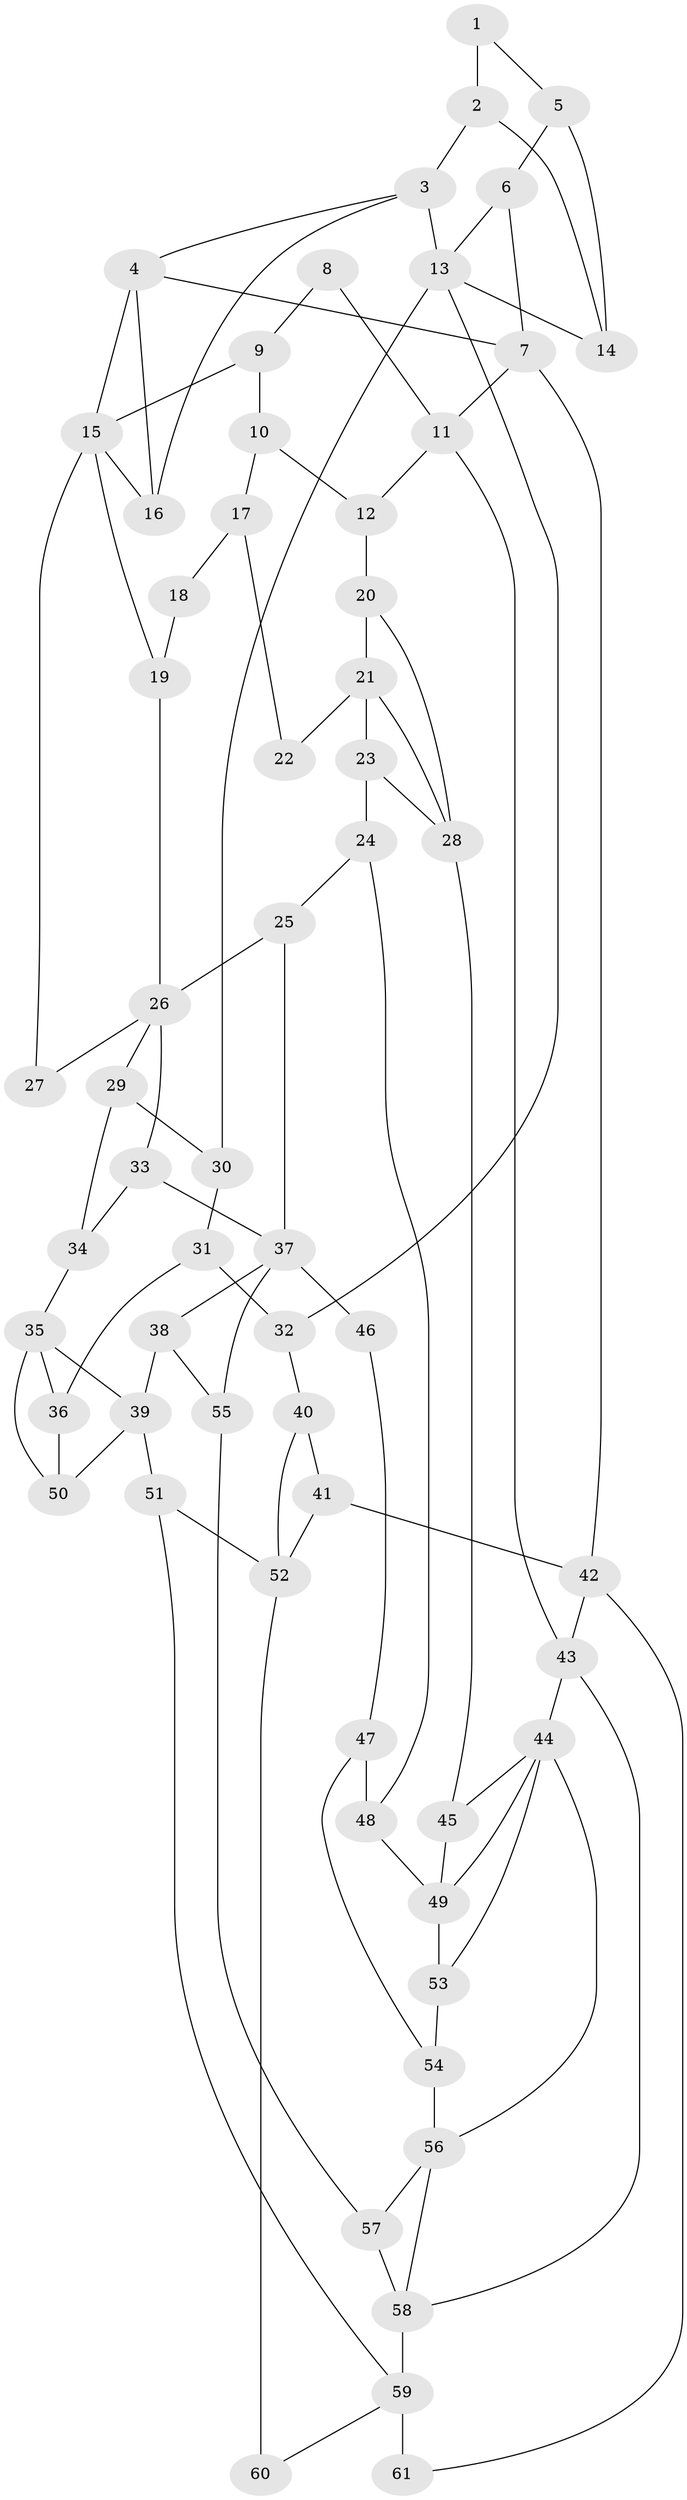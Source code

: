 // original degree distribution, {3: 0.02459016393442623, 5: 0.5, 4: 0.23770491803278687, 6: 0.23770491803278687}
// Generated by graph-tools (version 1.1) at 2025/38/03/09/25 02:38:24]
// undirected, 61 vertices, 100 edges
graph export_dot {
graph [start="1"]
  node [color=gray90,style=filled];
  1;
  2;
  3;
  4;
  5;
  6;
  7;
  8;
  9;
  10;
  11;
  12;
  13;
  14;
  15;
  16;
  17;
  18;
  19;
  20;
  21;
  22;
  23;
  24;
  25;
  26;
  27;
  28;
  29;
  30;
  31;
  32;
  33;
  34;
  35;
  36;
  37;
  38;
  39;
  40;
  41;
  42;
  43;
  44;
  45;
  46;
  47;
  48;
  49;
  50;
  51;
  52;
  53;
  54;
  55;
  56;
  57;
  58;
  59;
  60;
  61;
  1 -- 2 [weight=4.0];
  1 -- 5 [weight=1.0];
  2 -- 3 [weight=1.0];
  2 -- 14 [weight=1.0];
  3 -- 4 [weight=1.0];
  3 -- 13 [weight=2.0];
  3 -- 16 [weight=1.0];
  4 -- 7 [weight=1.0];
  4 -- 15 [weight=1.0];
  4 -- 16 [weight=1.0];
  5 -- 6 [weight=1.0];
  5 -- 14 [weight=1.0];
  6 -- 7 [weight=1.0];
  6 -- 13 [weight=1.0];
  7 -- 11 [weight=1.0];
  7 -- 42 [weight=1.0];
  8 -- 9 [weight=1.0];
  8 -- 11 [weight=1.0];
  9 -- 10 [weight=1.0];
  9 -- 15 [weight=1.0];
  10 -- 12 [weight=2.0];
  10 -- 17 [weight=2.0];
  11 -- 12 [weight=1.0];
  11 -- 43 [weight=1.0];
  12 -- 20 [weight=2.0];
  13 -- 14 [weight=1.0];
  13 -- 30 [weight=1.0];
  13 -- 32 [weight=1.0];
  15 -- 16 [weight=1.0];
  15 -- 19 [weight=1.0];
  15 -- 27 [weight=2.0];
  17 -- 18 [weight=2.0];
  17 -- 22 [weight=1.0];
  18 -- 19 [weight=1.0];
  19 -- 26 [weight=1.0];
  20 -- 21 [weight=2.0];
  20 -- 28 [weight=1.0];
  21 -- 22 [weight=2.0];
  21 -- 23 [weight=1.0];
  21 -- 28 [weight=1.0];
  23 -- 24 [weight=1.0];
  23 -- 28 [weight=1.0];
  24 -- 25 [weight=1.0];
  24 -- 48 [weight=1.0];
  25 -- 26 [weight=2.0];
  25 -- 37 [weight=1.0];
  26 -- 27 [weight=1.0];
  26 -- 29 [weight=1.0];
  26 -- 33 [weight=1.0];
  28 -- 45 [weight=2.0];
  29 -- 30 [weight=1.0];
  29 -- 34 [weight=1.0];
  30 -- 31 [weight=1.0];
  31 -- 32 [weight=1.0];
  31 -- 36 [weight=1.0];
  32 -- 40 [weight=1.0];
  33 -- 34 [weight=1.0];
  33 -- 37 [weight=1.0];
  34 -- 35 [weight=1.0];
  35 -- 36 [weight=1.0];
  35 -- 39 [weight=1.0];
  35 -- 50 [weight=1.0];
  36 -- 50 [weight=1.0];
  37 -- 38 [weight=1.0];
  37 -- 46 [weight=2.0];
  37 -- 55 [weight=1.0];
  38 -- 39 [weight=1.0];
  38 -- 55 [weight=1.0];
  39 -- 50 [weight=1.0];
  39 -- 51 [weight=2.0];
  40 -- 41 [weight=1.0];
  40 -- 52 [weight=1.0];
  41 -- 42 [weight=1.0];
  41 -- 52 [weight=1.0];
  42 -- 43 [weight=1.0];
  42 -- 61 [weight=1.0];
  43 -- 44 [weight=1.0];
  43 -- 58 [weight=1.0];
  44 -- 45 [weight=2.0];
  44 -- 49 [weight=1.0];
  44 -- 53 [weight=1.0];
  44 -- 56 [weight=1.0];
  45 -- 49 [weight=1.0];
  46 -- 47 [weight=1.0];
  47 -- 48 [weight=1.0];
  47 -- 54 [weight=1.0];
  48 -- 49 [weight=2.0];
  49 -- 53 [weight=2.0];
  51 -- 52 [weight=2.0];
  51 -- 59 [weight=1.0];
  52 -- 60 [weight=2.0];
  53 -- 54 [weight=1.0];
  54 -- 56 [weight=1.0];
  55 -- 57 [weight=1.0];
  56 -- 57 [weight=1.0];
  56 -- 58 [weight=1.0];
  57 -- 58 [weight=1.0];
  58 -- 59 [weight=2.0];
  59 -- 60 [weight=1.0];
  59 -- 61 [weight=2.0];
}
